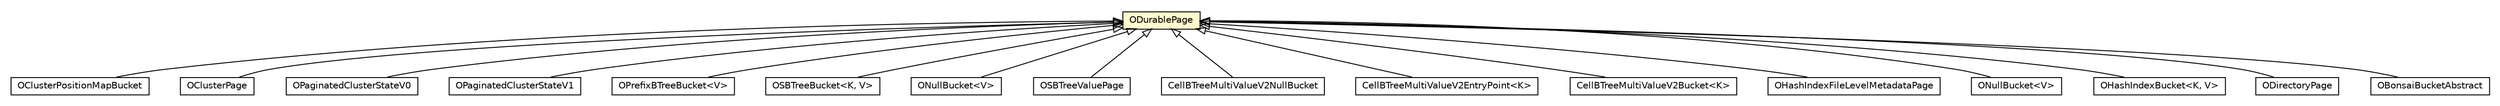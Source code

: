 #!/usr/local/bin/dot
#
# Class diagram 
# Generated by UMLGraph version R5_6-24-gf6e263 (http://www.umlgraph.org/)
#

digraph G {
	edge [fontname="Helvetica",fontsize=10,labelfontname="Helvetica",labelfontsize=10];
	node [fontname="Helvetica",fontsize=10,shape=plaintext];
	nodesep=0.25;
	ranksep=0.5;
	// com.orientechnologies.orient.core.storage.cluster.OClusterPositionMapBucket
	c2999690 [label=<<table title="com.orientechnologies.orient.core.storage.cluster.OClusterPositionMapBucket" border="0" cellborder="1" cellspacing="0" cellpadding="2" port="p" href="../../../../cluster/OClusterPositionMapBucket.html">
		<tr><td><table border="0" cellspacing="0" cellpadding="1">
<tr><td align="center" balign="center"> OClusterPositionMapBucket </td></tr>
		</table></td></tr>
		</table>>, URL="../../../../cluster/OClusterPositionMapBucket.html", fontname="Helvetica", fontcolor="black", fontsize=10.0];
	// com.orientechnologies.orient.core.storage.cluster.OClusterPage
	c2999694 [label=<<table title="com.orientechnologies.orient.core.storage.cluster.OClusterPage" border="0" cellborder="1" cellspacing="0" cellpadding="2" port="p" href="../../../../cluster/OClusterPage.html">
		<tr><td><table border="0" cellspacing="0" cellpadding="1">
<tr><td align="center" balign="center"> OClusterPage </td></tr>
		</table></td></tr>
		</table>>, URL="../../../../cluster/OClusterPage.html", fontname="Helvetica", fontcolor="black", fontsize=10.0];
	// com.orientechnologies.orient.core.storage.cluster.v0.OPaginatedClusterStateV0
	c2999698 [label=<<table title="com.orientechnologies.orient.core.storage.cluster.v0.OPaginatedClusterStateV0" border="0" cellborder="1" cellspacing="0" cellpadding="2" port="p" href="../../../../cluster/v0/OPaginatedClusterStateV0.html">
		<tr><td><table border="0" cellspacing="0" cellpadding="1">
<tr><td align="center" balign="center"> OPaginatedClusterStateV0 </td></tr>
		</table></td></tr>
		</table>>, URL="../../../../cluster/v0/OPaginatedClusterStateV0.html", fontname="Helvetica", fontcolor="black", fontsize=10.0];
	// com.orientechnologies.orient.core.storage.cluster.v1.OPaginatedClusterStateV1
	c2999701 [label=<<table title="com.orientechnologies.orient.core.storage.cluster.v1.OPaginatedClusterStateV1" border="0" cellborder="1" cellspacing="0" cellpadding="2" port="p" href="../../../../cluster/v1/OPaginatedClusterStateV1.html">
		<tr><td><table border="0" cellspacing="0" cellpadding="1">
<tr><td align="center" balign="center"> OPaginatedClusterStateV1 </td></tr>
		</table></td></tr>
		</table>>, URL="../../../../cluster/v1/OPaginatedClusterStateV1.html", fontname="Helvetica", fontcolor="black", fontsize=10.0];
	// com.orientechnologies.orient.core.storage.impl.local.paginated.base.ODurablePage
	c2999819 [label=<<table title="com.orientechnologies.orient.core.storage.impl.local.paginated.base.ODurablePage" border="0" cellborder="1" cellspacing="0" cellpadding="2" port="p" bgcolor="lemonChiffon" href="./ODurablePage.html">
		<tr><td><table border="0" cellspacing="0" cellpadding="1">
<tr><td align="center" balign="center"> ODurablePage </td></tr>
		</table></td></tr>
		</table>>, URL="./ODurablePage.html", fontname="Helvetica", fontcolor="black", fontsize=10.0];
	// com.orientechnologies.orient.core.storage.index.sbtree.local.OPrefixBTreeBucket<V>
	c2999883 [label=<<table title="com.orientechnologies.orient.core.storage.index.sbtree.local.OPrefixBTreeBucket" border="0" cellborder="1" cellspacing="0" cellpadding="2" port="p" href="../../../../index/sbtree/local/OPrefixBTreeBucket.html">
		<tr><td><table border="0" cellspacing="0" cellpadding="1">
<tr><td align="center" balign="center"> OPrefixBTreeBucket&lt;V&gt; </td></tr>
		</table></td></tr>
		</table>>, URL="../../../../index/sbtree/local/OPrefixBTreeBucket.html", fontname="Helvetica", fontcolor="black", fontsize=10.0];
	// com.orientechnologies.orient.core.storage.index.sbtree.local.OSBTreeBucket<K, V>
	c2999885 [label=<<table title="com.orientechnologies.orient.core.storage.index.sbtree.local.OSBTreeBucket" border="0" cellborder="1" cellspacing="0" cellpadding="2" port="p" href="../../../../index/sbtree/local/OSBTreeBucket.html">
		<tr><td><table border="0" cellspacing="0" cellpadding="1">
<tr><td align="center" balign="center"> OSBTreeBucket&lt;K, V&gt; </td></tr>
		</table></td></tr>
		</table>>, URL="../../../../index/sbtree/local/OSBTreeBucket.html", fontname="Helvetica", fontcolor="black", fontsize=10.0];
	// com.orientechnologies.orient.core.storage.index.sbtree.local.ONullBucket<V>
	c2999890 [label=<<table title="com.orientechnologies.orient.core.storage.index.sbtree.local.ONullBucket" border="0" cellborder="1" cellspacing="0" cellpadding="2" port="p" href="../../../../index/sbtree/local/ONullBucket.html">
		<tr><td><table border="0" cellspacing="0" cellpadding="1">
<tr><td align="center" balign="center"> ONullBucket&lt;V&gt; </td></tr>
		</table></td></tr>
		</table>>, URL="../../../../index/sbtree/local/ONullBucket.html", fontname="Helvetica", fontcolor="black", fontsize=10.0];
	// com.orientechnologies.orient.core.storage.index.sbtree.local.OSBTreeValuePage
	c2999892 [label=<<table title="com.orientechnologies.orient.core.storage.index.sbtree.local.OSBTreeValuePage" border="0" cellborder="1" cellspacing="0" cellpadding="2" port="p" href="../../../../index/sbtree/local/OSBTreeValuePage.html">
		<tr><td><table border="0" cellspacing="0" cellpadding="1">
<tr><td align="center" balign="center"> OSBTreeValuePage </td></tr>
		</table></td></tr>
		</table>>, URL="../../../../index/sbtree/local/OSBTreeValuePage.html", fontname="Helvetica", fontcolor="black", fontsize=10.0];
	// com.orientechnologies.orient.core.storage.index.sbtree.multivalue.v2.CellBTreeMultiValueV2NullBucket
	c2999901 [label=<<table title="com.orientechnologies.orient.core.storage.index.sbtree.multivalue.v2.CellBTreeMultiValueV2NullBucket" border="0" cellborder="1" cellspacing="0" cellpadding="2" port="p" href="../../../../index/sbtree/multivalue/v2/CellBTreeMultiValueV2NullBucket.html">
		<tr><td><table border="0" cellspacing="0" cellpadding="1">
<tr><td align="center" balign="center"> CellBTreeMultiValueV2NullBucket </td></tr>
		</table></td></tr>
		</table>>, URL="../../../../index/sbtree/multivalue/v2/CellBTreeMultiValueV2NullBucket.html", fontname="Helvetica", fontcolor="black", fontsize=10.0];
	// com.orientechnologies.orient.core.storage.index.sbtree.multivalue.v2.CellBTreeMultiValueV2EntryPoint<K>
	c2999903 [label=<<table title="com.orientechnologies.orient.core.storage.index.sbtree.multivalue.v2.CellBTreeMultiValueV2EntryPoint" border="0" cellborder="1" cellspacing="0" cellpadding="2" port="p" href="../../../../index/sbtree/multivalue/v2/CellBTreeMultiValueV2EntryPoint.html">
		<tr><td><table border="0" cellspacing="0" cellpadding="1">
<tr><td align="center" balign="center"> CellBTreeMultiValueV2EntryPoint&lt;K&gt; </td></tr>
		</table></td></tr>
		</table>>, URL="../../../../index/sbtree/multivalue/v2/CellBTreeMultiValueV2EntryPoint.html", fontname="Helvetica", fontcolor="black", fontsize=10.0];
	// com.orientechnologies.orient.core.storage.index.sbtree.multivalue.v2.CellBTreeMultiValueV2Bucket<K>
	c2999905 [label=<<table title="com.orientechnologies.orient.core.storage.index.sbtree.multivalue.v2.CellBTreeMultiValueV2Bucket" border="0" cellborder="1" cellspacing="0" cellpadding="2" port="p" href="../../../../index/sbtree/multivalue/v2/CellBTreeMultiValueV2Bucket.html">
		<tr><td><table border="0" cellspacing="0" cellpadding="1">
<tr><td align="center" balign="center"> CellBTreeMultiValueV2Bucket&lt;K&gt; </td></tr>
		</table></td></tr>
		</table>>, URL="../../../../index/sbtree/multivalue/v2/CellBTreeMultiValueV2Bucket.html", fontname="Helvetica", fontcolor="black", fontsize=10.0];
	// com.orientechnologies.orient.core.storage.index.hashindex.local.OHashIndexFileLevelMetadataPage
	c2999925 [label=<<table title="com.orientechnologies.orient.core.storage.index.hashindex.local.OHashIndexFileLevelMetadataPage" border="0" cellborder="1" cellspacing="0" cellpadding="2" port="p" href="../../../../index/hashindex/local/OHashIndexFileLevelMetadataPage.html">
		<tr><td><table border="0" cellspacing="0" cellpadding="1">
<tr><td align="center" balign="center"> OHashIndexFileLevelMetadataPage </td></tr>
		</table></td></tr>
		</table>>, URL="../../../../index/hashindex/local/OHashIndexFileLevelMetadataPage.html", fontname="Helvetica", fontcolor="black", fontsize=10.0];
	// com.orientechnologies.orient.core.storage.index.hashindex.local.ONullBucket<V>
	c2999927 [label=<<table title="com.orientechnologies.orient.core.storage.index.hashindex.local.ONullBucket" border="0" cellborder="1" cellspacing="0" cellpadding="2" port="p" href="../../../../index/hashindex/local/ONullBucket.html">
		<tr><td><table border="0" cellspacing="0" cellpadding="1">
<tr><td align="center" balign="center"> ONullBucket&lt;V&gt; </td></tr>
		</table></td></tr>
		</table>>, URL="../../../../index/hashindex/local/ONullBucket.html", fontname="Helvetica", fontcolor="black", fontsize=10.0];
	// com.orientechnologies.orient.core.storage.index.hashindex.local.OHashIndexBucket<K, V>
	c2999929 [label=<<table title="com.orientechnologies.orient.core.storage.index.hashindex.local.OHashIndexBucket" border="0" cellborder="1" cellspacing="0" cellpadding="2" port="p" href="../../../../index/hashindex/local/OHashIndexBucket.html">
		<tr><td><table border="0" cellspacing="0" cellpadding="1">
<tr><td align="center" balign="center"> OHashIndexBucket&lt;K, V&gt; </td></tr>
		</table></td></tr>
		</table>>, URL="../../../../index/hashindex/local/OHashIndexBucket.html", fontname="Helvetica", fontcolor="black", fontsize=10.0];
	// com.orientechnologies.orient.core.storage.index.hashindex.local.ODirectoryPage
	c2999932 [label=<<table title="com.orientechnologies.orient.core.storage.index.hashindex.local.ODirectoryPage" border="0" cellborder="1" cellspacing="0" cellpadding="2" port="p" href="../../../../index/hashindex/local/ODirectoryPage.html">
		<tr><td><table border="0" cellspacing="0" cellpadding="1">
<tr><td align="center" balign="center"> ODirectoryPage </td></tr>
		</table></td></tr>
		</table>>, URL="../../../../index/hashindex/local/ODirectoryPage.html", fontname="Helvetica", fontcolor="black", fontsize=10.0];
	// com.orientechnologies.orient.core.storage.index.sbtreebonsai.local.OBonsaiBucketAbstract
	c2999939 [label=<<table title="com.orientechnologies.orient.core.storage.index.sbtreebonsai.local.OBonsaiBucketAbstract" border="0" cellborder="1" cellspacing="0" cellpadding="2" port="p" href="../../../../index/sbtreebonsai/local/OBonsaiBucketAbstract.html">
		<tr><td><table border="0" cellspacing="0" cellpadding="1">
<tr><td align="center" balign="center"> OBonsaiBucketAbstract </td></tr>
		</table></td></tr>
		</table>>, URL="../../../../index/sbtreebonsai/local/OBonsaiBucketAbstract.html", fontname="Helvetica", fontcolor="black", fontsize=10.0];
	//com.orientechnologies.orient.core.storage.cluster.OClusterPositionMapBucket extends com.orientechnologies.orient.core.storage.impl.local.paginated.base.ODurablePage
	c2999819:p -> c2999690:p [dir=back,arrowtail=empty];
	//com.orientechnologies.orient.core.storage.cluster.OClusterPage extends com.orientechnologies.orient.core.storage.impl.local.paginated.base.ODurablePage
	c2999819:p -> c2999694:p [dir=back,arrowtail=empty];
	//com.orientechnologies.orient.core.storage.cluster.v0.OPaginatedClusterStateV0 extends com.orientechnologies.orient.core.storage.impl.local.paginated.base.ODurablePage
	c2999819:p -> c2999698:p [dir=back,arrowtail=empty];
	//com.orientechnologies.orient.core.storage.cluster.v1.OPaginatedClusterStateV1 extends com.orientechnologies.orient.core.storage.impl.local.paginated.base.ODurablePage
	c2999819:p -> c2999701:p [dir=back,arrowtail=empty];
	//com.orientechnologies.orient.core.storage.index.sbtree.local.OPrefixBTreeBucket<V> extends com.orientechnologies.orient.core.storage.impl.local.paginated.base.ODurablePage
	c2999819:p -> c2999883:p [dir=back,arrowtail=empty];
	//com.orientechnologies.orient.core.storage.index.sbtree.local.OSBTreeBucket<K, V> extends com.orientechnologies.orient.core.storage.impl.local.paginated.base.ODurablePage
	c2999819:p -> c2999885:p [dir=back,arrowtail=empty];
	//com.orientechnologies.orient.core.storage.index.sbtree.local.ONullBucket<V> extends com.orientechnologies.orient.core.storage.impl.local.paginated.base.ODurablePage
	c2999819:p -> c2999890:p [dir=back,arrowtail=empty];
	//com.orientechnologies.orient.core.storage.index.sbtree.local.OSBTreeValuePage extends com.orientechnologies.orient.core.storage.impl.local.paginated.base.ODurablePage
	c2999819:p -> c2999892:p [dir=back,arrowtail=empty];
	//com.orientechnologies.orient.core.storage.index.sbtree.multivalue.v2.CellBTreeMultiValueV2NullBucket extends com.orientechnologies.orient.core.storage.impl.local.paginated.base.ODurablePage
	c2999819:p -> c2999901:p [dir=back,arrowtail=empty];
	//com.orientechnologies.orient.core.storage.index.sbtree.multivalue.v2.CellBTreeMultiValueV2EntryPoint<K> extends com.orientechnologies.orient.core.storage.impl.local.paginated.base.ODurablePage
	c2999819:p -> c2999903:p [dir=back,arrowtail=empty];
	//com.orientechnologies.orient.core.storage.index.sbtree.multivalue.v2.CellBTreeMultiValueV2Bucket<K> extends com.orientechnologies.orient.core.storage.impl.local.paginated.base.ODurablePage
	c2999819:p -> c2999905:p [dir=back,arrowtail=empty];
	//com.orientechnologies.orient.core.storage.index.hashindex.local.OHashIndexFileLevelMetadataPage extends com.orientechnologies.orient.core.storage.impl.local.paginated.base.ODurablePage
	c2999819:p -> c2999925:p [dir=back,arrowtail=empty];
	//com.orientechnologies.orient.core.storage.index.hashindex.local.ONullBucket<V> extends com.orientechnologies.orient.core.storage.impl.local.paginated.base.ODurablePage
	c2999819:p -> c2999927:p [dir=back,arrowtail=empty];
	//com.orientechnologies.orient.core.storage.index.hashindex.local.OHashIndexBucket<K, V> extends com.orientechnologies.orient.core.storage.impl.local.paginated.base.ODurablePage
	c2999819:p -> c2999929:p [dir=back,arrowtail=empty];
	//com.orientechnologies.orient.core.storage.index.hashindex.local.ODirectoryPage extends com.orientechnologies.orient.core.storage.impl.local.paginated.base.ODurablePage
	c2999819:p -> c2999932:p [dir=back,arrowtail=empty];
	//com.orientechnologies.orient.core.storage.index.sbtreebonsai.local.OBonsaiBucketAbstract extends com.orientechnologies.orient.core.storage.impl.local.paginated.base.ODurablePage
	c2999819:p -> c2999939:p [dir=back,arrowtail=empty];
}

